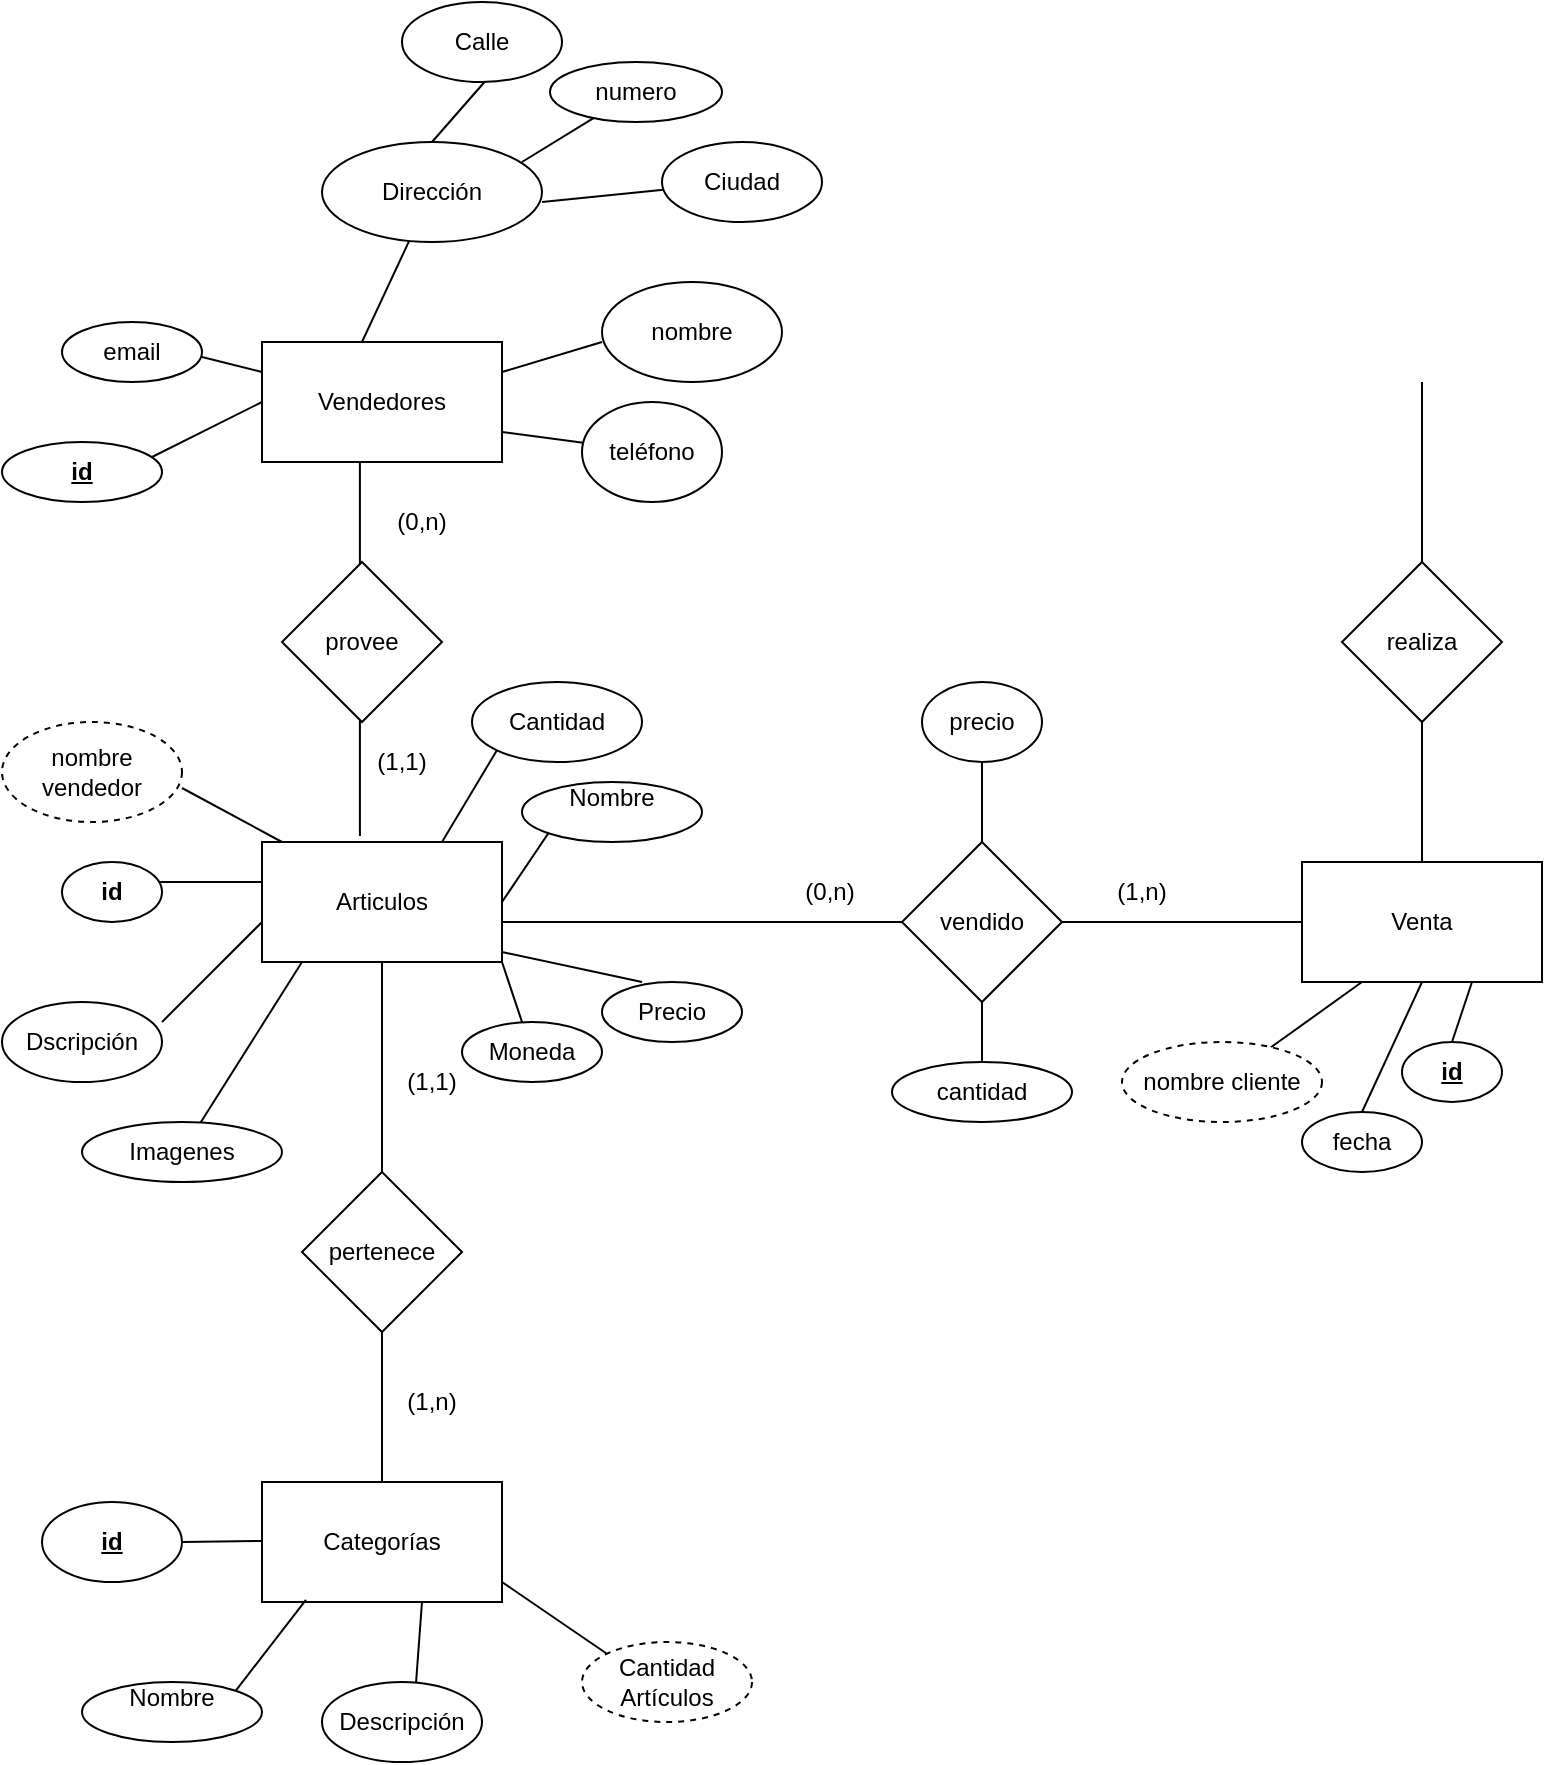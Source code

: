 <mxfile version="14.9.6" type="github">
  <diagram id="WP82Hhsx7apBYEe7W-R0" name="Page-1">
    <mxGraphModel dx="868" dy="450" grid="1" gridSize="10" guides="1" tooltips="1" connect="1" arrows="1" fold="1" page="1" pageScale="1" pageWidth="827" pageHeight="1169" math="0" shadow="0">
      <root>
        <mxCell id="0" />
        <mxCell id="1" parent="0" />
        <mxCell id="Gup6ud80L2oiD0Gjyaes-1" value="&lt;font style=&quot;vertical-align: inherit&quot;&gt;&lt;font style=&quot;vertical-align: inherit&quot;&gt;&lt;font style=&quot;vertical-align: inherit&quot;&gt;&lt;font style=&quot;vertical-align: inherit&quot;&gt;Articulos&lt;/font&gt;&lt;/font&gt;&lt;/font&gt;&lt;/font&gt;" style="rounded=0;whiteSpace=wrap;html=1;" parent="1" vertex="1">
          <mxGeometry x="150" y="420" width="120" height="60" as="geometry" />
        </mxCell>
        <mxCell id="Gup6ud80L2oiD0Gjyaes-2" value="&lt;font style=&quot;vertical-align: inherit&quot;&gt;&lt;font style=&quot;vertical-align: inherit&quot;&gt;Vendedores&lt;/font&gt;&lt;/font&gt;" style="rounded=0;whiteSpace=wrap;html=1;" parent="1" vertex="1">
          <mxGeometry x="150" y="170" width="120" height="60" as="geometry" />
        </mxCell>
        <mxCell id="Gup6ud80L2oiD0Gjyaes-3" value="" style="endArrow=none;html=1;" parent="1" target="Gup6ud80L2oiD0Gjyaes-4" edge="1">
          <mxGeometry width="50" height="50" relative="1" as="geometry">
            <mxPoint x="200" y="170" as="sourcePoint" />
            <mxPoint x="250" y="120" as="targetPoint" />
          </mxGeometry>
        </mxCell>
        <mxCell id="Gup6ud80L2oiD0Gjyaes-4" value="&lt;font style=&quot;vertical-align: inherit&quot;&gt;&lt;font style=&quot;vertical-align: inherit&quot;&gt;Dirección&lt;/font&gt;&lt;/font&gt;" style="ellipse;whiteSpace=wrap;html=1;" parent="1" vertex="1">
          <mxGeometry x="180" y="70" width="110" height="50" as="geometry" />
        </mxCell>
        <mxCell id="Gup6ud80L2oiD0Gjyaes-5" value="" style="endArrow=none;html=1;" parent="1" target="Gup6ud80L2oiD0Gjyaes-6" edge="1">
          <mxGeometry width="50" height="50" relative="1" as="geometry">
            <mxPoint x="290" y="100" as="sourcePoint" />
            <mxPoint x="340" y="100" as="targetPoint" />
          </mxGeometry>
        </mxCell>
        <mxCell id="Gup6ud80L2oiD0Gjyaes-6" value="&lt;font style=&quot;vertical-align: inherit&quot;&gt;&lt;font style=&quot;vertical-align: inherit&quot;&gt;Ciudad&lt;/font&gt;&lt;/font&gt;" style="ellipse;whiteSpace=wrap;html=1;" parent="1" vertex="1">
          <mxGeometry x="350" y="70" width="80" height="40" as="geometry" />
        </mxCell>
        <mxCell id="Gup6ud80L2oiD0Gjyaes-7" value="" style="endArrow=none;html=1;" parent="1" target="Gup6ud80L2oiD0Gjyaes-8" edge="1">
          <mxGeometry width="50" height="50" relative="1" as="geometry">
            <mxPoint x="280" y="80" as="sourcePoint" />
            <mxPoint x="330" y="30" as="targetPoint" />
          </mxGeometry>
        </mxCell>
        <mxCell id="Gup6ud80L2oiD0Gjyaes-8" value="&lt;font style=&quot;vertical-align: inherit&quot;&gt;&lt;font style=&quot;vertical-align: inherit&quot;&gt;&lt;font style=&quot;vertical-align: inherit&quot;&gt;&lt;font style=&quot;vertical-align: inherit&quot;&gt;numero&lt;/font&gt;&lt;/font&gt;&lt;/font&gt;&lt;/font&gt;" style="ellipse;whiteSpace=wrap;html=1;" parent="1" vertex="1">
          <mxGeometry x="294" y="30" width="86" height="30" as="geometry" />
        </mxCell>
        <mxCell id="Gup6ud80L2oiD0Gjyaes-9" value="" style="endArrow=none;html=1;exitX=0.5;exitY=0;exitDx=0;exitDy=0;" parent="1" source="Gup6ud80L2oiD0Gjyaes-4" edge="1">
          <mxGeometry width="50" height="50" relative="1" as="geometry">
            <mxPoint x="250" y="60" as="sourcePoint" />
            <mxPoint x="270" y="30" as="targetPoint" />
          </mxGeometry>
        </mxCell>
        <mxCell id="Gup6ud80L2oiD0Gjyaes-10" value="&lt;font style=&quot;vertical-align: inherit&quot;&gt;&lt;font style=&quot;vertical-align: inherit&quot;&gt;Calle&lt;/font&gt;&lt;/font&gt;" style="ellipse;whiteSpace=wrap;html=1;" parent="1" vertex="1">
          <mxGeometry x="220" width="80" height="40" as="geometry" />
        </mxCell>
        <mxCell id="Gup6ud80L2oiD0Gjyaes-11" value="" style="endArrow=none;html=1;exitX=1;exitY=0.25;exitDx=0;exitDy=0;" parent="1" source="Gup6ud80L2oiD0Gjyaes-2" edge="1">
          <mxGeometry width="50" height="50" relative="1" as="geometry">
            <mxPoint x="290" y="200" as="sourcePoint" />
            <mxPoint x="320" y="170" as="targetPoint" />
            <Array as="points">
              <mxPoint x="320" y="170" />
            </Array>
          </mxGeometry>
        </mxCell>
        <mxCell id="Gup6ud80L2oiD0Gjyaes-12" value="&lt;font style=&quot;vertical-align: inherit&quot;&gt;&lt;font style=&quot;vertical-align: inherit&quot;&gt;&lt;font style=&quot;vertical-align: inherit&quot;&gt;&lt;font style=&quot;vertical-align: inherit&quot;&gt;nombre&lt;/font&gt;&lt;/font&gt;&lt;/font&gt;&lt;/font&gt;" style="ellipse;whiteSpace=wrap;html=1;" parent="1" vertex="1">
          <mxGeometry x="320" y="140" width="90" height="50" as="geometry" />
        </mxCell>
        <mxCell id="Gup6ud80L2oiD0Gjyaes-13" value="" style="endArrow=none;html=1;exitX=1;exitY=0.75;exitDx=0;exitDy=0;" parent="1" source="Gup6ud80L2oiD0Gjyaes-2" target="Gup6ud80L2oiD0Gjyaes-14" edge="1">
          <mxGeometry width="50" height="50" relative="1" as="geometry">
            <mxPoint x="390" y="360" as="sourcePoint" />
            <mxPoint x="310" y="230" as="targetPoint" />
          </mxGeometry>
        </mxCell>
        <mxCell id="Gup6ud80L2oiD0Gjyaes-14" value="&lt;font style=&quot;vertical-align: inherit&quot;&gt;&lt;font style=&quot;vertical-align: inherit&quot;&gt;teléfono&lt;/font&gt;&lt;/font&gt;" style="ellipse;whiteSpace=wrap;html=1;" parent="1" vertex="1">
          <mxGeometry x="310" y="200" width="70" height="50" as="geometry" />
        </mxCell>
        <mxCell id="Gup6ud80L2oiD0Gjyaes-16" value="" style="endArrow=none;html=1;entryX=0;entryY=0.25;entryDx=0;entryDy=0;" parent="1" target="Gup6ud80L2oiD0Gjyaes-2" edge="1">
          <mxGeometry width="50" height="50" relative="1" as="geometry">
            <mxPoint x="110" y="175" as="sourcePoint" />
            <mxPoint x="150" y="175" as="targetPoint" />
          </mxGeometry>
        </mxCell>
        <mxCell id="Gup6ud80L2oiD0Gjyaes-17" value="&lt;font style=&quot;vertical-align: inherit&quot;&gt;&lt;font style=&quot;vertical-align: inherit&quot;&gt;&lt;font style=&quot;vertical-align: inherit&quot;&gt;&lt;font style=&quot;vertical-align: inherit&quot;&gt;email&lt;/font&gt;&lt;/font&gt;&lt;/font&gt;&lt;/font&gt;" style="ellipse;whiteSpace=wrap;html=1;" parent="1" vertex="1">
          <mxGeometry x="50" y="160" width="70" height="30" as="geometry" />
        </mxCell>
        <mxCell id="Gup6ud80L2oiD0Gjyaes-18" value="" style="endArrow=none;html=1;" parent="1" edge="1">
          <mxGeometry width="50" height="50" relative="1" as="geometry">
            <mxPoint x="90" y="230" as="sourcePoint" />
            <mxPoint x="150" y="200" as="targetPoint" />
          </mxGeometry>
        </mxCell>
        <mxCell id="Gup6ud80L2oiD0Gjyaes-19" value="&lt;b&gt;&lt;u&gt;id&lt;/u&gt;&lt;/b&gt;" style="ellipse;whiteSpace=wrap;html=1;" parent="1" vertex="1">
          <mxGeometry x="20" y="220" width="80" height="30" as="geometry" />
        </mxCell>
        <mxCell id="Gup6ud80L2oiD0Gjyaes-20" value="" style="endArrow=none;html=1;entryX=0.408;entryY=1;entryDx=0;entryDy=0;entryPerimeter=0;exitX=0.408;exitY=-0.05;exitDx=0;exitDy=0;exitPerimeter=0;" parent="1" source="Gup6ud80L2oiD0Gjyaes-1" target="Gup6ud80L2oiD0Gjyaes-2" edge="1">
          <mxGeometry width="50" height="50" relative="1" as="geometry">
            <mxPoint x="180" y="340" as="sourcePoint" />
            <mxPoint x="230" y="290" as="targetPoint" />
          </mxGeometry>
        </mxCell>
        <mxCell id="Gup6ud80L2oiD0Gjyaes-21" value="provee" style="rhombus;whiteSpace=wrap;html=1;" parent="1" vertex="1">
          <mxGeometry x="160" y="280" width="80" height="80" as="geometry" />
        </mxCell>
        <mxCell id="Gup6ud80L2oiD0Gjyaes-24" value="(0,n)" style="text;html=1;strokeColor=none;fillColor=none;align=center;verticalAlign=middle;whiteSpace=wrap;rounded=0;" parent="1" vertex="1">
          <mxGeometry x="210" y="250" width="40" height="20" as="geometry" />
        </mxCell>
        <mxCell id="Gup6ud80L2oiD0Gjyaes-25" value="(1,1)" style="text;html=1;strokeColor=none;fillColor=none;align=center;verticalAlign=middle;whiteSpace=wrap;rounded=0;" parent="1" vertex="1">
          <mxGeometry x="200" y="370" width="40" height="20" as="geometry" />
        </mxCell>
        <mxCell id="Gup6ud80L2oiD0Gjyaes-26" value="" style="endArrow=none;html=1;" parent="1" edge="1">
          <mxGeometry width="50" height="50" relative="1" as="geometry">
            <mxPoint x="90" y="440" as="sourcePoint" />
            <mxPoint x="150" y="440" as="targetPoint" />
          </mxGeometry>
        </mxCell>
        <mxCell id="Gup6ud80L2oiD0Gjyaes-27" value="&lt;b&gt;id&lt;/b&gt;" style="ellipse;whiteSpace=wrap;html=1;" parent="1" vertex="1">
          <mxGeometry x="50" y="430" width="50" height="30" as="geometry" />
        </mxCell>
        <mxCell id="SOzAKOrK-pVDaGYPIUkf-2" value="&lt;font style=&quot;vertical-align: inherit&quot;&gt;&lt;font style=&quot;vertical-align: inherit&quot;&gt;Dscripción&lt;/font&gt;&lt;/font&gt;" style="ellipse;whiteSpace=wrap;html=1;" vertex="1" parent="1">
          <mxGeometry x="20" y="500" width="80" height="40" as="geometry" />
        </mxCell>
        <mxCell id="SOzAKOrK-pVDaGYPIUkf-3" value="" style="endArrow=none;html=1;" edge="1" parent="1">
          <mxGeometry width="50" height="50" relative="1" as="geometry">
            <mxPoint x="100" y="510" as="sourcePoint" />
            <mxPoint x="150" y="460" as="targetPoint" />
          </mxGeometry>
        </mxCell>
        <mxCell id="SOzAKOrK-pVDaGYPIUkf-5" value="&lt;font style=&quot;vertical-align: inherit&quot;&gt;&lt;font style=&quot;vertical-align: inherit&quot;&gt;Precio&lt;/font&gt;&lt;/font&gt;" style="ellipse;whiteSpace=wrap;html=1;" vertex="1" parent="1">
          <mxGeometry x="320" y="490" width="70" height="30" as="geometry" />
        </mxCell>
        <mxCell id="SOzAKOrK-pVDaGYPIUkf-7" value="&lt;font style=&quot;vertical-align: inherit&quot;&gt;&lt;font style=&quot;vertical-align: inherit&quot;&gt;Moneda&lt;/font&gt;&lt;/font&gt;" style="ellipse;whiteSpace=wrap;html=1;" vertex="1" parent="1">
          <mxGeometry x="250" y="510" width="70" height="30" as="geometry" />
        </mxCell>
        <mxCell id="SOzAKOrK-pVDaGYPIUkf-8" value="" style="endArrow=none;html=1;entryX=1;entryY=1;entryDx=0;entryDy=0;" edge="1" parent="1" source="SOzAKOrK-pVDaGYPIUkf-7" target="Gup6ud80L2oiD0Gjyaes-1">
          <mxGeometry width="50" height="50" relative="1" as="geometry">
            <mxPoint x="390" y="660" as="sourcePoint" />
            <mxPoint x="440" y="610" as="targetPoint" />
          </mxGeometry>
        </mxCell>
        <mxCell id="SOzAKOrK-pVDaGYPIUkf-10" value="&lt;font style=&quot;vertical-align: inherit&quot;&gt;&lt;font style=&quot;vertical-align: inherit&quot;&gt;Imagenes&lt;/font&gt;&lt;/font&gt;" style="ellipse;whiteSpace=wrap;html=1;" vertex="1" parent="1">
          <mxGeometry x="60" y="560" width="100" height="30" as="geometry" />
        </mxCell>
        <mxCell id="SOzAKOrK-pVDaGYPIUkf-13" value="" style="endArrow=none;html=1;" edge="1" parent="1" source="SOzAKOrK-pVDaGYPIUkf-10">
          <mxGeometry width="50" height="50" relative="1" as="geometry">
            <mxPoint x="120" y="530" as="sourcePoint" />
            <mxPoint x="170" y="480" as="targetPoint" />
          </mxGeometry>
        </mxCell>
        <mxCell id="SOzAKOrK-pVDaGYPIUkf-14" value="" style="endArrow=none;html=1;entryX=0.5;entryY=1;entryDx=0;entryDy=0;" edge="1" parent="1" target="Gup6ud80L2oiD0Gjyaes-1">
          <mxGeometry width="50" height="50" relative="1" as="geometry">
            <mxPoint x="210" y="740" as="sourcePoint" />
            <mxPoint x="230" y="510" as="targetPoint" />
          </mxGeometry>
        </mxCell>
        <mxCell id="SOzAKOrK-pVDaGYPIUkf-17" value="&lt;font style=&quot;vertical-align: inherit&quot;&gt;&lt;font style=&quot;vertical-align: inherit&quot;&gt;pertenece&lt;/font&gt;&lt;/font&gt;" style="rhombus;whiteSpace=wrap;html=1;" vertex="1" parent="1">
          <mxGeometry x="170" y="585" width="80" height="80" as="geometry" />
        </mxCell>
        <mxCell id="SOzAKOrK-pVDaGYPIUkf-18" value="&lt;font style=&quot;vertical-align: inherit&quot;&gt;&lt;font style=&quot;vertical-align: inherit&quot;&gt;(1,1)&lt;/font&gt;&lt;/font&gt;" style="text;html=1;strokeColor=none;fillColor=none;align=center;verticalAlign=middle;whiteSpace=wrap;rounded=0;" vertex="1" parent="1">
          <mxGeometry x="215" y="530" width="40" height="20" as="geometry" />
        </mxCell>
        <mxCell id="SOzAKOrK-pVDaGYPIUkf-19" value="&lt;font style=&quot;vertical-align: inherit&quot;&gt;&lt;font style=&quot;vertical-align: inherit&quot;&gt;(1,n)&lt;/font&gt;&lt;/font&gt;" style="text;html=1;strokeColor=none;fillColor=none;align=center;verticalAlign=middle;whiteSpace=wrap;rounded=0;" vertex="1" parent="1">
          <mxGeometry x="215" y="690" width="40" height="20" as="geometry" />
        </mxCell>
        <mxCell id="SOzAKOrK-pVDaGYPIUkf-20" value="&lt;font style=&quot;vertical-align: inherit&quot;&gt;&lt;font style=&quot;vertical-align: inherit&quot;&gt;Categorías&lt;/font&gt;&lt;/font&gt;" style="rounded=0;whiteSpace=wrap;html=1;" vertex="1" parent="1">
          <mxGeometry x="150" y="740" width="120" height="60" as="geometry" />
        </mxCell>
        <mxCell id="SOzAKOrK-pVDaGYPIUkf-21" value="" style="endArrow=none;html=1;" edge="1" parent="1">
          <mxGeometry width="50" height="50" relative="1" as="geometry">
            <mxPoint x="110" y="770" as="sourcePoint" />
            <mxPoint x="150" y="769.5" as="targetPoint" />
            <Array as="points" />
          </mxGeometry>
        </mxCell>
        <mxCell id="SOzAKOrK-pVDaGYPIUkf-23" value="&lt;font style=&quot;vertical-align: inherit&quot;&gt;&lt;font style=&quot;vertical-align: inherit&quot;&gt;&lt;font style=&quot;vertical-align: inherit&quot;&gt;&lt;font style=&quot;vertical-align: inherit&quot;&gt;&lt;font style=&quot;vertical-align: inherit&quot;&gt;&lt;font style=&quot;vertical-align: inherit&quot;&gt;&lt;b&gt;&lt;u&gt;id&lt;/u&gt;&lt;/b&gt;&lt;/font&gt;&lt;/font&gt;&lt;/font&gt;&lt;/font&gt;&lt;/font&gt;&lt;/font&gt;" style="ellipse;whiteSpace=wrap;html=1;" vertex="1" parent="1">
          <mxGeometry x="40" y="750" width="70" height="40" as="geometry" />
        </mxCell>
        <mxCell id="SOzAKOrK-pVDaGYPIUkf-27" value="&lt;font style=&quot;vertical-align: inherit&quot;&gt;&lt;font style=&quot;vertical-align: inherit&quot;&gt;&lt;font style=&quot;vertical-align: inherit&quot;&gt;&lt;font style=&quot;vertical-align: inherit&quot;&gt;Nombre&lt;/font&gt;&lt;/font&gt;&lt;br&gt;&lt;br&gt;&lt;/font&gt;&lt;/font&gt;" style="ellipse;whiteSpace=wrap;html=1;" vertex="1" parent="1">
          <mxGeometry x="60" y="840" width="90" height="30" as="geometry" />
        </mxCell>
        <mxCell id="SOzAKOrK-pVDaGYPIUkf-28" value="" style="endArrow=none;html=1;exitX=1;exitY=0;exitDx=0;exitDy=0;entryX=0.183;entryY=0.983;entryDx=0;entryDy=0;entryPerimeter=0;" edge="1" parent="1" source="SOzAKOrK-pVDaGYPIUkf-27" target="SOzAKOrK-pVDaGYPIUkf-20">
          <mxGeometry width="50" height="50" relative="1" as="geometry">
            <mxPoint x="100" y="830" as="sourcePoint" />
            <mxPoint x="150" y="780" as="targetPoint" />
          </mxGeometry>
        </mxCell>
        <mxCell id="SOzAKOrK-pVDaGYPIUkf-29" value="&lt;font style=&quot;vertical-align: inherit&quot;&gt;&lt;font style=&quot;vertical-align: inherit&quot;&gt;&lt;font style=&quot;vertical-align: inherit&quot;&gt;&lt;font style=&quot;vertical-align: inherit&quot;&gt;Descripción&lt;/font&gt;&lt;/font&gt;&lt;/font&gt;&lt;/font&gt;" style="ellipse;whiteSpace=wrap;html=1;" vertex="1" parent="1">
          <mxGeometry x="180" y="840" width="80" height="40" as="geometry" />
        </mxCell>
        <mxCell id="SOzAKOrK-pVDaGYPIUkf-30" value="" style="endArrow=none;html=1;exitX=0.588;exitY=0;exitDx=0;exitDy=0;exitPerimeter=0;" edge="1" parent="1" source="SOzAKOrK-pVDaGYPIUkf-29">
          <mxGeometry width="50" height="50" relative="1" as="geometry">
            <mxPoint x="180" y="850" as="sourcePoint" />
            <mxPoint x="230" y="800" as="targetPoint" />
          </mxGeometry>
        </mxCell>
        <mxCell id="SOzAKOrK-pVDaGYPIUkf-31" value="&lt;font style=&quot;vertical-align: inherit&quot;&gt;&lt;font style=&quot;vertical-align: inherit&quot;&gt;&lt;font style=&quot;vertical-align: inherit&quot;&gt;&lt;font style=&quot;vertical-align: inherit&quot;&gt;Nombre&lt;/font&gt;&lt;/font&gt;&lt;br&gt;&lt;br&gt;&lt;/font&gt;&lt;/font&gt;" style="ellipse;whiteSpace=wrap;html=1;" vertex="1" parent="1">
          <mxGeometry x="280" y="390" width="90" height="30" as="geometry" />
        </mxCell>
        <mxCell id="SOzAKOrK-pVDaGYPIUkf-32" value="" style="endArrow=none;html=1;entryX=0;entryY=1;entryDx=0;entryDy=0;" edge="1" parent="1" target="SOzAKOrK-pVDaGYPIUkf-31">
          <mxGeometry width="50" height="50" relative="1" as="geometry">
            <mxPoint x="270" y="450" as="sourcePoint" />
            <mxPoint x="320" y="400" as="targetPoint" />
          </mxGeometry>
        </mxCell>
        <mxCell id="SOzAKOrK-pVDaGYPIUkf-34" value="" style="endArrow=none;html=1;entryX=0.286;entryY=0;entryDx=0;entryDy=0;entryPerimeter=0;" edge="1" parent="1" target="SOzAKOrK-pVDaGYPIUkf-5">
          <mxGeometry width="50" height="50" relative="1" as="geometry">
            <mxPoint x="270" y="475" as="sourcePoint" />
            <mxPoint x="320" y="425" as="targetPoint" />
          </mxGeometry>
        </mxCell>
        <mxCell id="SOzAKOrK-pVDaGYPIUkf-35" value="" style="endArrow=none;html=1;startArrow=none;" edge="1" parent="1" source="SOzAKOrK-pVDaGYPIUkf-36">
          <mxGeometry width="50" height="50" relative="1" as="geometry">
            <mxPoint x="270" y="460" as="sourcePoint" />
            <mxPoint x="670" y="460" as="targetPoint" />
          </mxGeometry>
        </mxCell>
        <mxCell id="SOzAKOrK-pVDaGYPIUkf-36" value="vendido" style="rhombus;whiteSpace=wrap;html=1;" vertex="1" parent="1">
          <mxGeometry x="470" y="420" width="80" height="80" as="geometry" />
        </mxCell>
        <mxCell id="SOzAKOrK-pVDaGYPIUkf-37" value="" style="endArrow=none;html=1;" edge="1" parent="1" target="SOzAKOrK-pVDaGYPIUkf-36">
          <mxGeometry width="50" height="50" relative="1" as="geometry">
            <mxPoint x="270" y="460" as="sourcePoint" />
            <mxPoint x="670" y="460" as="targetPoint" />
          </mxGeometry>
        </mxCell>
        <mxCell id="SOzAKOrK-pVDaGYPIUkf-38" value="(0,n)" style="text;html=1;strokeColor=none;fillColor=none;align=center;verticalAlign=middle;whiteSpace=wrap;rounded=0;" vertex="1" parent="1">
          <mxGeometry x="414" y="435" width="40" height="20" as="geometry" />
        </mxCell>
        <mxCell id="SOzAKOrK-pVDaGYPIUkf-39" value="" style="endArrow=none;html=1;entryX=1;entryY=0.66;entryDx=0;entryDy=0;entryPerimeter=0;" edge="1" parent="1" target="SOzAKOrK-pVDaGYPIUkf-40">
          <mxGeometry width="50" height="50" relative="1" as="geometry">
            <mxPoint x="160" y="420" as="sourcePoint" />
            <mxPoint x="110" y="390" as="targetPoint" />
          </mxGeometry>
        </mxCell>
        <mxCell id="SOzAKOrK-pVDaGYPIUkf-40" value="nombre vendedor" style="ellipse;whiteSpace=wrap;html=1;dashed=1;" vertex="1" parent="1">
          <mxGeometry x="20" y="360" width="90" height="50" as="geometry" />
        </mxCell>
        <mxCell id="SOzAKOrK-pVDaGYPIUkf-41" value="Cantidad" style="ellipse;whiteSpace=wrap;html=1;" vertex="1" parent="1">
          <mxGeometry x="255" y="340" width="85" height="40" as="geometry" />
        </mxCell>
        <mxCell id="SOzAKOrK-pVDaGYPIUkf-42" value="" style="endArrow=none;html=1;entryX=0;entryY=1;entryDx=0;entryDy=0;" edge="1" parent="1" target="SOzAKOrK-pVDaGYPIUkf-41">
          <mxGeometry width="50" height="50" relative="1" as="geometry">
            <mxPoint x="240" y="420" as="sourcePoint" />
            <mxPoint x="290" y="370" as="targetPoint" />
          </mxGeometry>
        </mxCell>
        <mxCell id="SOzAKOrK-pVDaGYPIUkf-43" value="" style="endArrow=none;html=1;entryX=0;entryY=0;entryDx=0;entryDy=0;" edge="1" parent="1" target="SOzAKOrK-pVDaGYPIUkf-44">
          <mxGeometry width="50" height="50" relative="1" as="geometry">
            <mxPoint x="270" y="790" as="sourcePoint" />
            <mxPoint x="320" y="820" as="targetPoint" />
          </mxGeometry>
        </mxCell>
        <mxCell id="SOzAKOrK-pVDaGYPIUkf-44" value="Cantidad Artículos" style="ellipse;whiteSpace=wrap;html=1;dashed=1;" vertex="1" parent="1">
          <mxGeometry x="310" y="820" width="85" height="40" as="geometry" />
        </mxCell>
        <mxCell id="SOzAKOrK-pVDaGYPIUkf-45" value="" style="endArrow=none;html=1;" edge="1" parent="1">
          <mxGeometry width="50" height="50" relative="1" as="geometry">
            <mxPoint x="510" y="420" as="sourcePoint" />
            <mxPoint x="510" y="380" as="targetPoint" />
          </mxGeometry>
        </mxCell>
        <mxCell id="SOzAKOrK-pVDaGYPIUkf-46" value="precio" style="ellipse;whiteSpace=wrap;html=1;" vertex="1" parent="1">
          <mxGeometry x="480" y="340" width="60" height="40" as="geometry" />
        </mxCell>
        <mxCell id="SOzAKOrK-pVDaGYPIUkf-51" value="" style="endArrow=none;html=1;" edge="1" parent="1">
          <mxGeometry width="50" height="50" relative="1" as="geometry">
            <mxPoint x="510" y="540" as="sourcePoint" />
            <mxPoint x="510" y="500" as="targetPoint" />
          </mxGeometry>
        </mxCell>
        <mxCell id="SOzAKOrK-pVDaGYPIUkf-52" value="cantidad" style="ellipse;whiteSpace=wrap;html=1;" vertex="1" parent="1">
          <mxGeometry x="465" y="530" width="90" height="30" as="geometry" />
        </mxCell>
        <mxCell id="SOzAKOrK-pVDaGYPIUkf-53" value="(1,n)" style="text;html=1;strokeColor=none;fillColor=none;align=center;verticalAlign=middle;whiteSpace=wrap;rounded=0;" vertex="1" parent="1">
          <mxGeometry x="570" y="435" width="40" height="20" as="geometry" />
        </mxCell>
        <mxCell id="SOzAKOrK-pVDaGYPIUkf-54" value="Venta" style="rounded=0;whiteSpace=wrap;html=1;" vertex="1" parent="1">
          <mxGeometry x="670" y="430" width="120" height="60" as="geometry" />
        </mxCell>
        <mxCell id="SOzAKOrK-pVDaGYPIUkf-55" value="" style="endArrow=none;html=1;exitX=0.74;exitY=0.075;exitDx=0;exitDy=0;exitPerimeter=0;" edge="1" parent="1" source="SOzAKOrK-pVDaGYPIUkf-56">
          <mxGeometry width="50" height="50" relative="1" as="geometry">
            <mxPoint x="660" y="520" as="sourcePoint" />
            <mxPoint x="700" y="490" as="targetPoint" />
          </mxGeometry>
        </mxCell>
        <mxCell id="SOzAKOrK-pVDaGYPIUkf-56" value="nombre cliente" style="ellipse;whiteSpace=wrap;html=1;dashed=1;" vertex="1" parent="1">
          <mxGeometry x="580" y="520" width="100" height="40" as="geometry" />
        </mxCell>
        <mxCell id="SOzAKOrK-pVDaGYPIUkf-57" value="&lt;b&gt;&lt;u&gt;id&lt;/u&gt;&lt;/b&gt;" style="ellipse;whiteSpace=wrap;html=1;" vertex="1" parent="1">
          <mxGeometry x="720" y="520" width="50" height="30" as="geometry" />
        </mxCell>
        <mxCell id="SOzAKOrK-pVDaGYPIUkf-58" value="" style="endArrow=none;html=1;exitX=0.5;exitY=0;exitDx=0;exitDy=0;" edge="1" parent="1" source="SOzAKOrK-pVDaGYPIUkf-57">
          <mxGeometry width="50" height="50" relative="1" as="geometry">
            <mxPoint x="705" y="540" as="sourcePoint" />
            <mxPoint x="755" y="490" as="targetPoint" />
          </mxGeometry>
        </mxCell>
        <mxCell id="SOzAKOrK-pVDaGYPIUkf-59" value="fecha" style="ellipse;whiteSpace=wrap;html=1;" vertex="1" parent="1">
          <mxGeometry x="670" y="555" width="60" height="30" as="geometry" />
        </mxCell>
        <mxCell id="SOzAKOrK-pVDaGYPIUkf-60" value="" style="endArrow=none;html=1;exitX=0.5;exitY=0;exitDx=0;exitDy=0;" edge="1" parent="1" source="SOzAKOrK-pVDaGYPIUkf-59">
          <mxGeometry width="50" height="50" relative="1" as="geometry">
            <mxPoint x="680" y="540" as="sourcePoint" />
            <mxPoint x="730" y="490" as="targetPoint" />
          </mxGeometry>
        </mxCell>
        <mxCell id="SOzAKOrK-pVDaGYPIUkf-61" value="" style="endArrow=none;html=1;exitX=0.5;exitY=0;exitDx=0;exitDy=0;" edge="1" parent="1" source="SOzAKOrK-pVDaGYPIUkf-54">
          <mxGeometry width="50" height="50" relative="1" as="geometry">
            <mxPoint x="690" y="280" as="sourcePoint" />
            <mxPoint x="730" y="190" as="targetPoint" />
          </mxGeometry>
        </mxCell>
        <mxCell id="SOzAKOrK-pVDaGYPIUkf-62" value="realiza" style="rhombus;whiteSpace=wrap;html=1;" vertex="1" parent="1">
          <mxGeometry x="690" y="280" width="80" height="80" as="geometry" />
        </mxCell>
      </root>
    </mxGraphModel>
  </diagram>
</mxfile>
